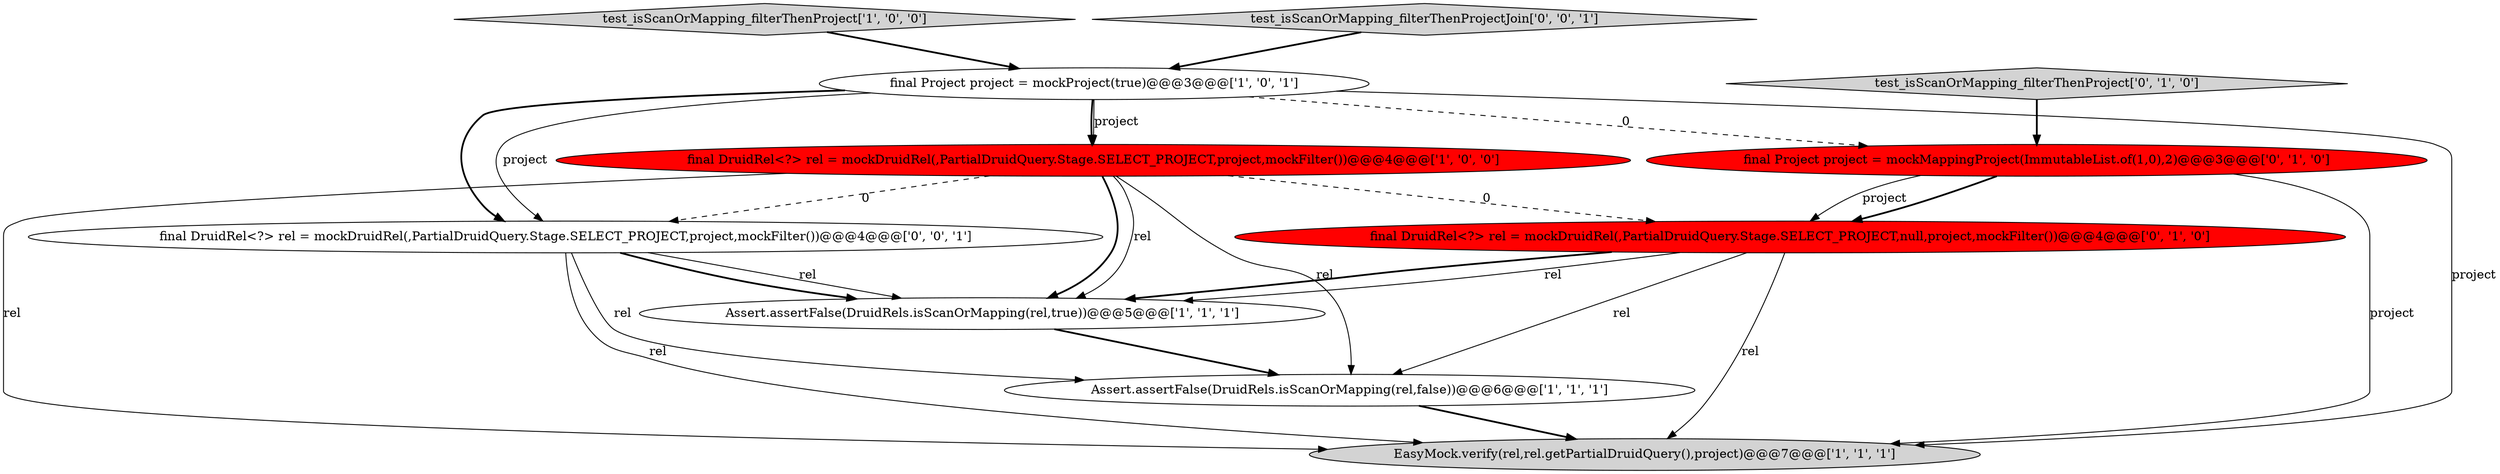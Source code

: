 digraph {
1 [style = filled, label = "Assert.assertFalse(DruidRels.isScanOrMapping(rel,false))@@@6@@@['1', '1', '1']", fillcolor = white, shape = ellipse image = "AAA0AAABBB1BBB"];
7 [style = filled, label = "test_isScanOrMapping_filterThenProject['0', '1', '0']", fillcolor = lightgray, shape = diamond image = "AAA0AAABBB2BBB"];
3 [style = filled, label = "final Project project = mockProject(true)@@@3@@@['1', '0', '1']", fillcolor = white, shape = ellipse image = "AAA0AAABBB1BBB"];
0 [style = filled, label = "Assert.assertFalse(DruidRels.isScanOrMapping(rel,true))@@@5@@@['1', '1', '1']", fillcolor = white, shape = ellipse image = "AAA0AAABBB1BBB"];
8 [style = filled, label = "final DruidRel<?> rel = mockDruidRel(,PartialDruidQuery.Stage.SELECT_PROJECT,null,project,mockFilter())@@@4@@@['0', '1', '0']", fillcolor = red, shape = ellipse image = "AAA1AAABBB2BBB"];
6 [style = filled, label = "final Project project = mockMappingProject(ImmutableList.of(1,0),2)@@@3@@@['0', '1', '0']", fillcolor = red, shape = ellipse image = "AAA1AAABBB2BBB"];
4 [style = filled, label = "final DruidRel<?> rel = mockDruidRel(,PartialDruidQuery.Stage.SELECT_PROJECT,project,mockFilter())@@@4@@@['1', '0', '0']", fillcolor = red, shape = ellipse image = "AAA1AAABBB1BBB"];
5 [style = filled, label = "test_isScanOrMapping_filterThenProject['1', '0', '0']", fillcolor = lightgray, shape = diamond image = "AAA0AAABBB1BBB"];
10 [style = filled, label = "final DruidRel<?> rel = mockDruidRel(,PartialDruidQuery.Stage.SELECT_PROJECT,project,mockFilter())@@@4@@@['0', '0', '1']", fillcolor = white, shape = ellipse image = "AAA0AAABBB3BBB"];
9 [style = filled, label = "test_isScanOrMapping_filterThenProjectJoin['0', '0', '1']", fillcolor = lightgray, shape = diamond image = "AAA0AAABBB3BBB"];
2 [style = filled, label = "EasyMock.verify(rel,rel.getPartialDruidQuery(),project)@@@7@@@['1', '1', '1']", fillcolor = lightgray, shape = ellipse image = "AAA0AAABBB1BBB"];
5->3 [style = bold, label=""];
3->6 [style = dashed, label="0"];
8->0 [style = solid, label="rel"];
8->2 [style = solid, label="rel"];
10->0 [style = solid, label="rel"];
10->2 [style = solid, label="rel"];
3->2 [style = solid, label="project"];
10->1 [style = solid, label="rel"];
3->4 [style = bold, label=""];
4->0 [style = bold, label=""];
6->2 [style = solid, label="project"];
8->0 [style = bold, label=""];
8->1 [style = solid, label="rel"];
3->10 [style = bold, label=""];
4->0 [style = solid, label="rel"];
4->1 [style = solid, label="rel"];
0->1 [style = bold, label=""];
10->0 [style = bold, label=""];
6->8 [style = bold, label=""];
6->8 [style = solid, label="project"];
7->6 [style = bold, label=""];
4->8 [style = dashed, label="0"];
9->3 [style = bold, label=""];
3->4 [style = solid, label="project"];
1->2 [style = bold, label=""];
3->10 [style = solid, label="project"];
4->10 [style = dashed, label="0"];
4->2 [style = solid, label="rel"];
}
